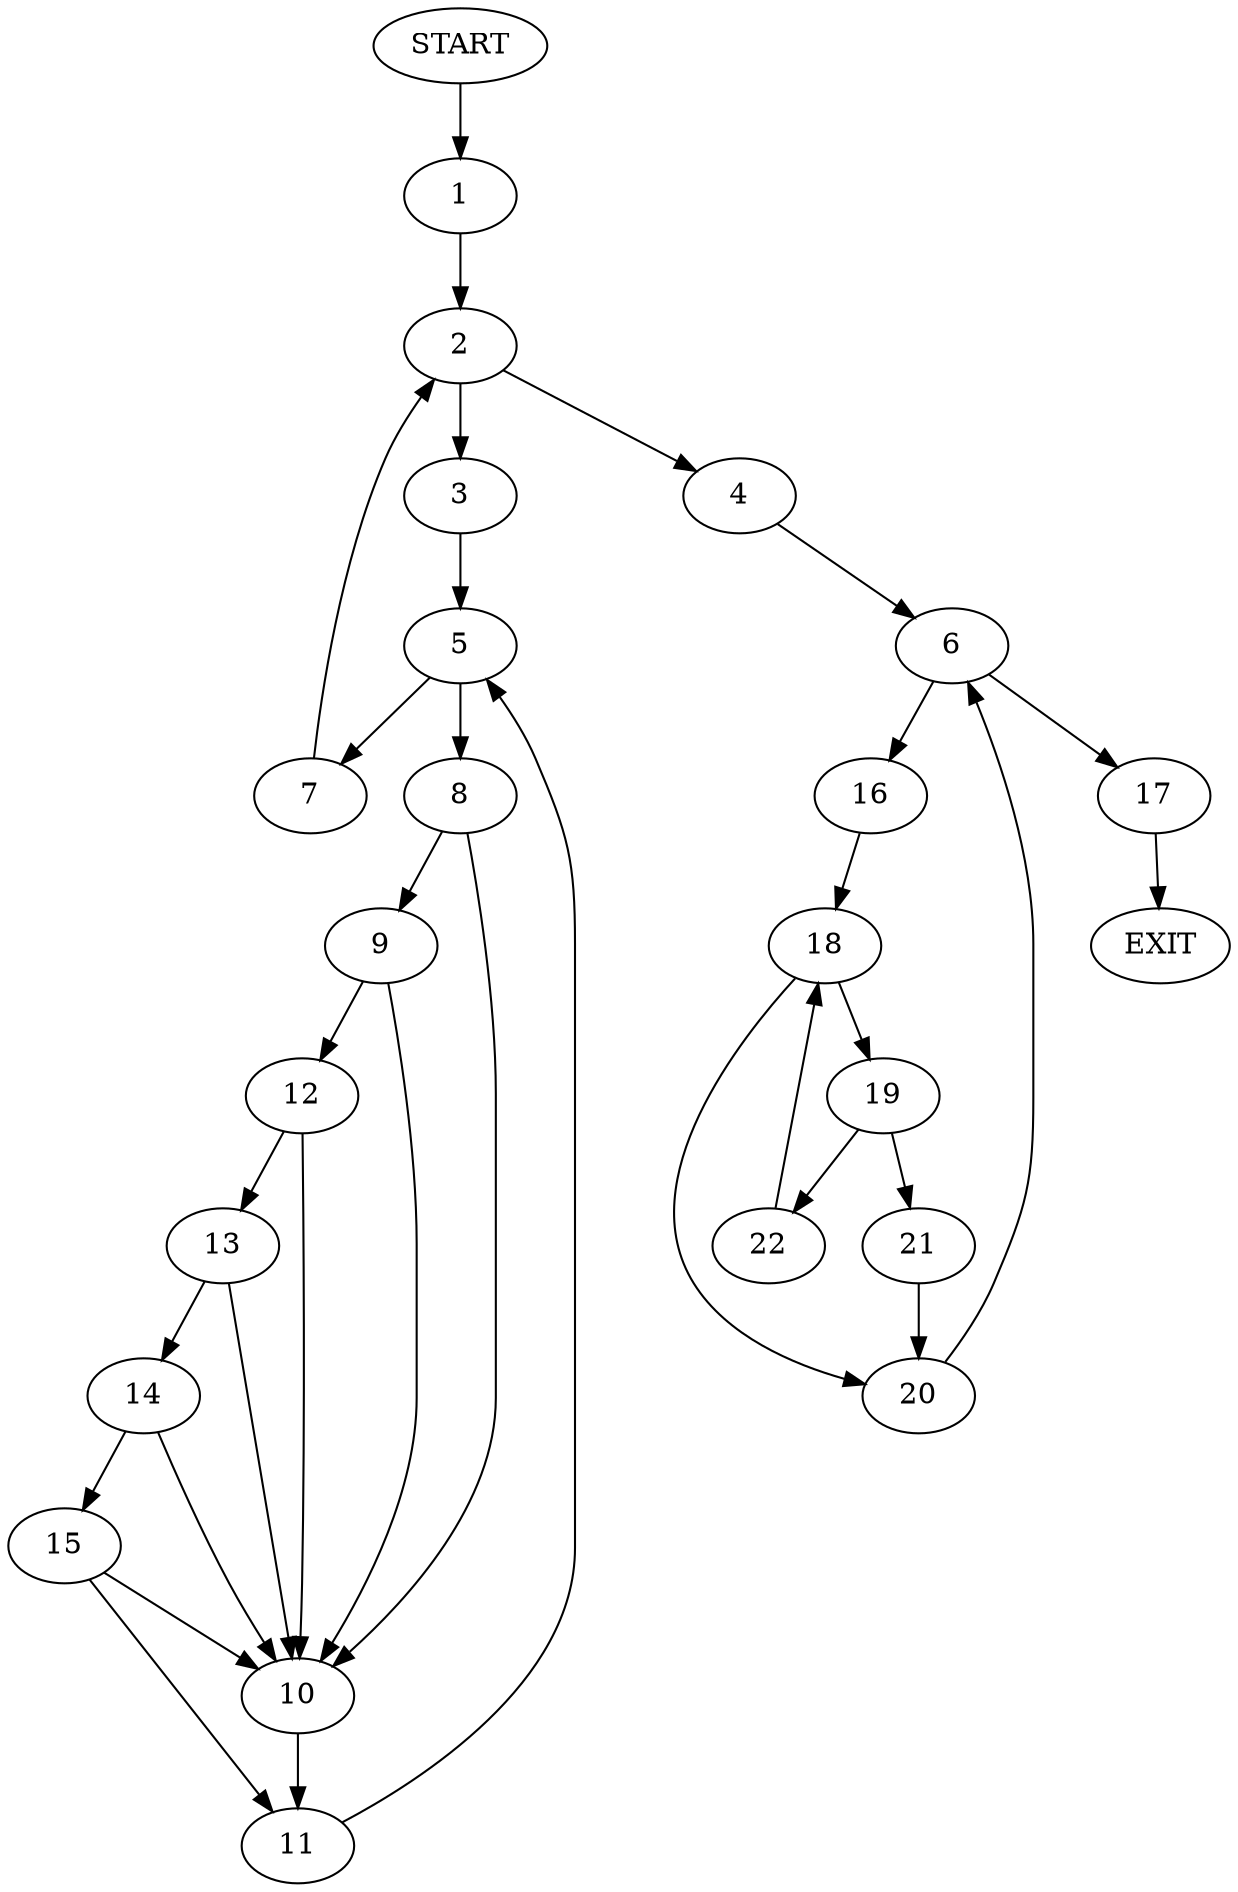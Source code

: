 digraph {
0 [label="START"]
23 [label="EXIT"]
0 -> 1
1 -> 2
2 -> 3
2 -> 4
3 -> 5
4 -> 6
5 -> 7
5 -> 8
8 -> 9
8 -> 10
7 -> 2
10 -> 11
9 -> 12
9 -> 10
12 -> 10
12 -> 13
13 -> 14
13 -> 10
14 -> 15
14 -> 10
15 -> 11
15 -> 10
11 -> 5
6 -> 16
6 -> 17
16 -> 18
17 -> 23
18 -> 19
18 -> 20
19 -> 21
19 -> 22
20 -> 6
21 -> 20
22 -> 18
}
